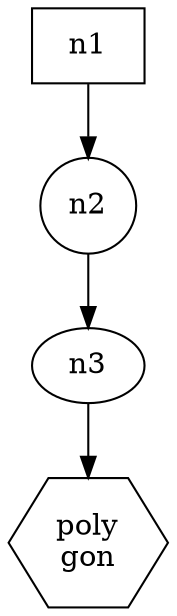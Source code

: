 digraph {
	n1 [shape=box]
	n2 [shape=circle]
		
	n3 [shape=oval]
	n4 [shape=polygon sides=6 label="poly\ngon"]
	
	n1 -> n2
	n2 -> n3
	n3 -> n4	
}
